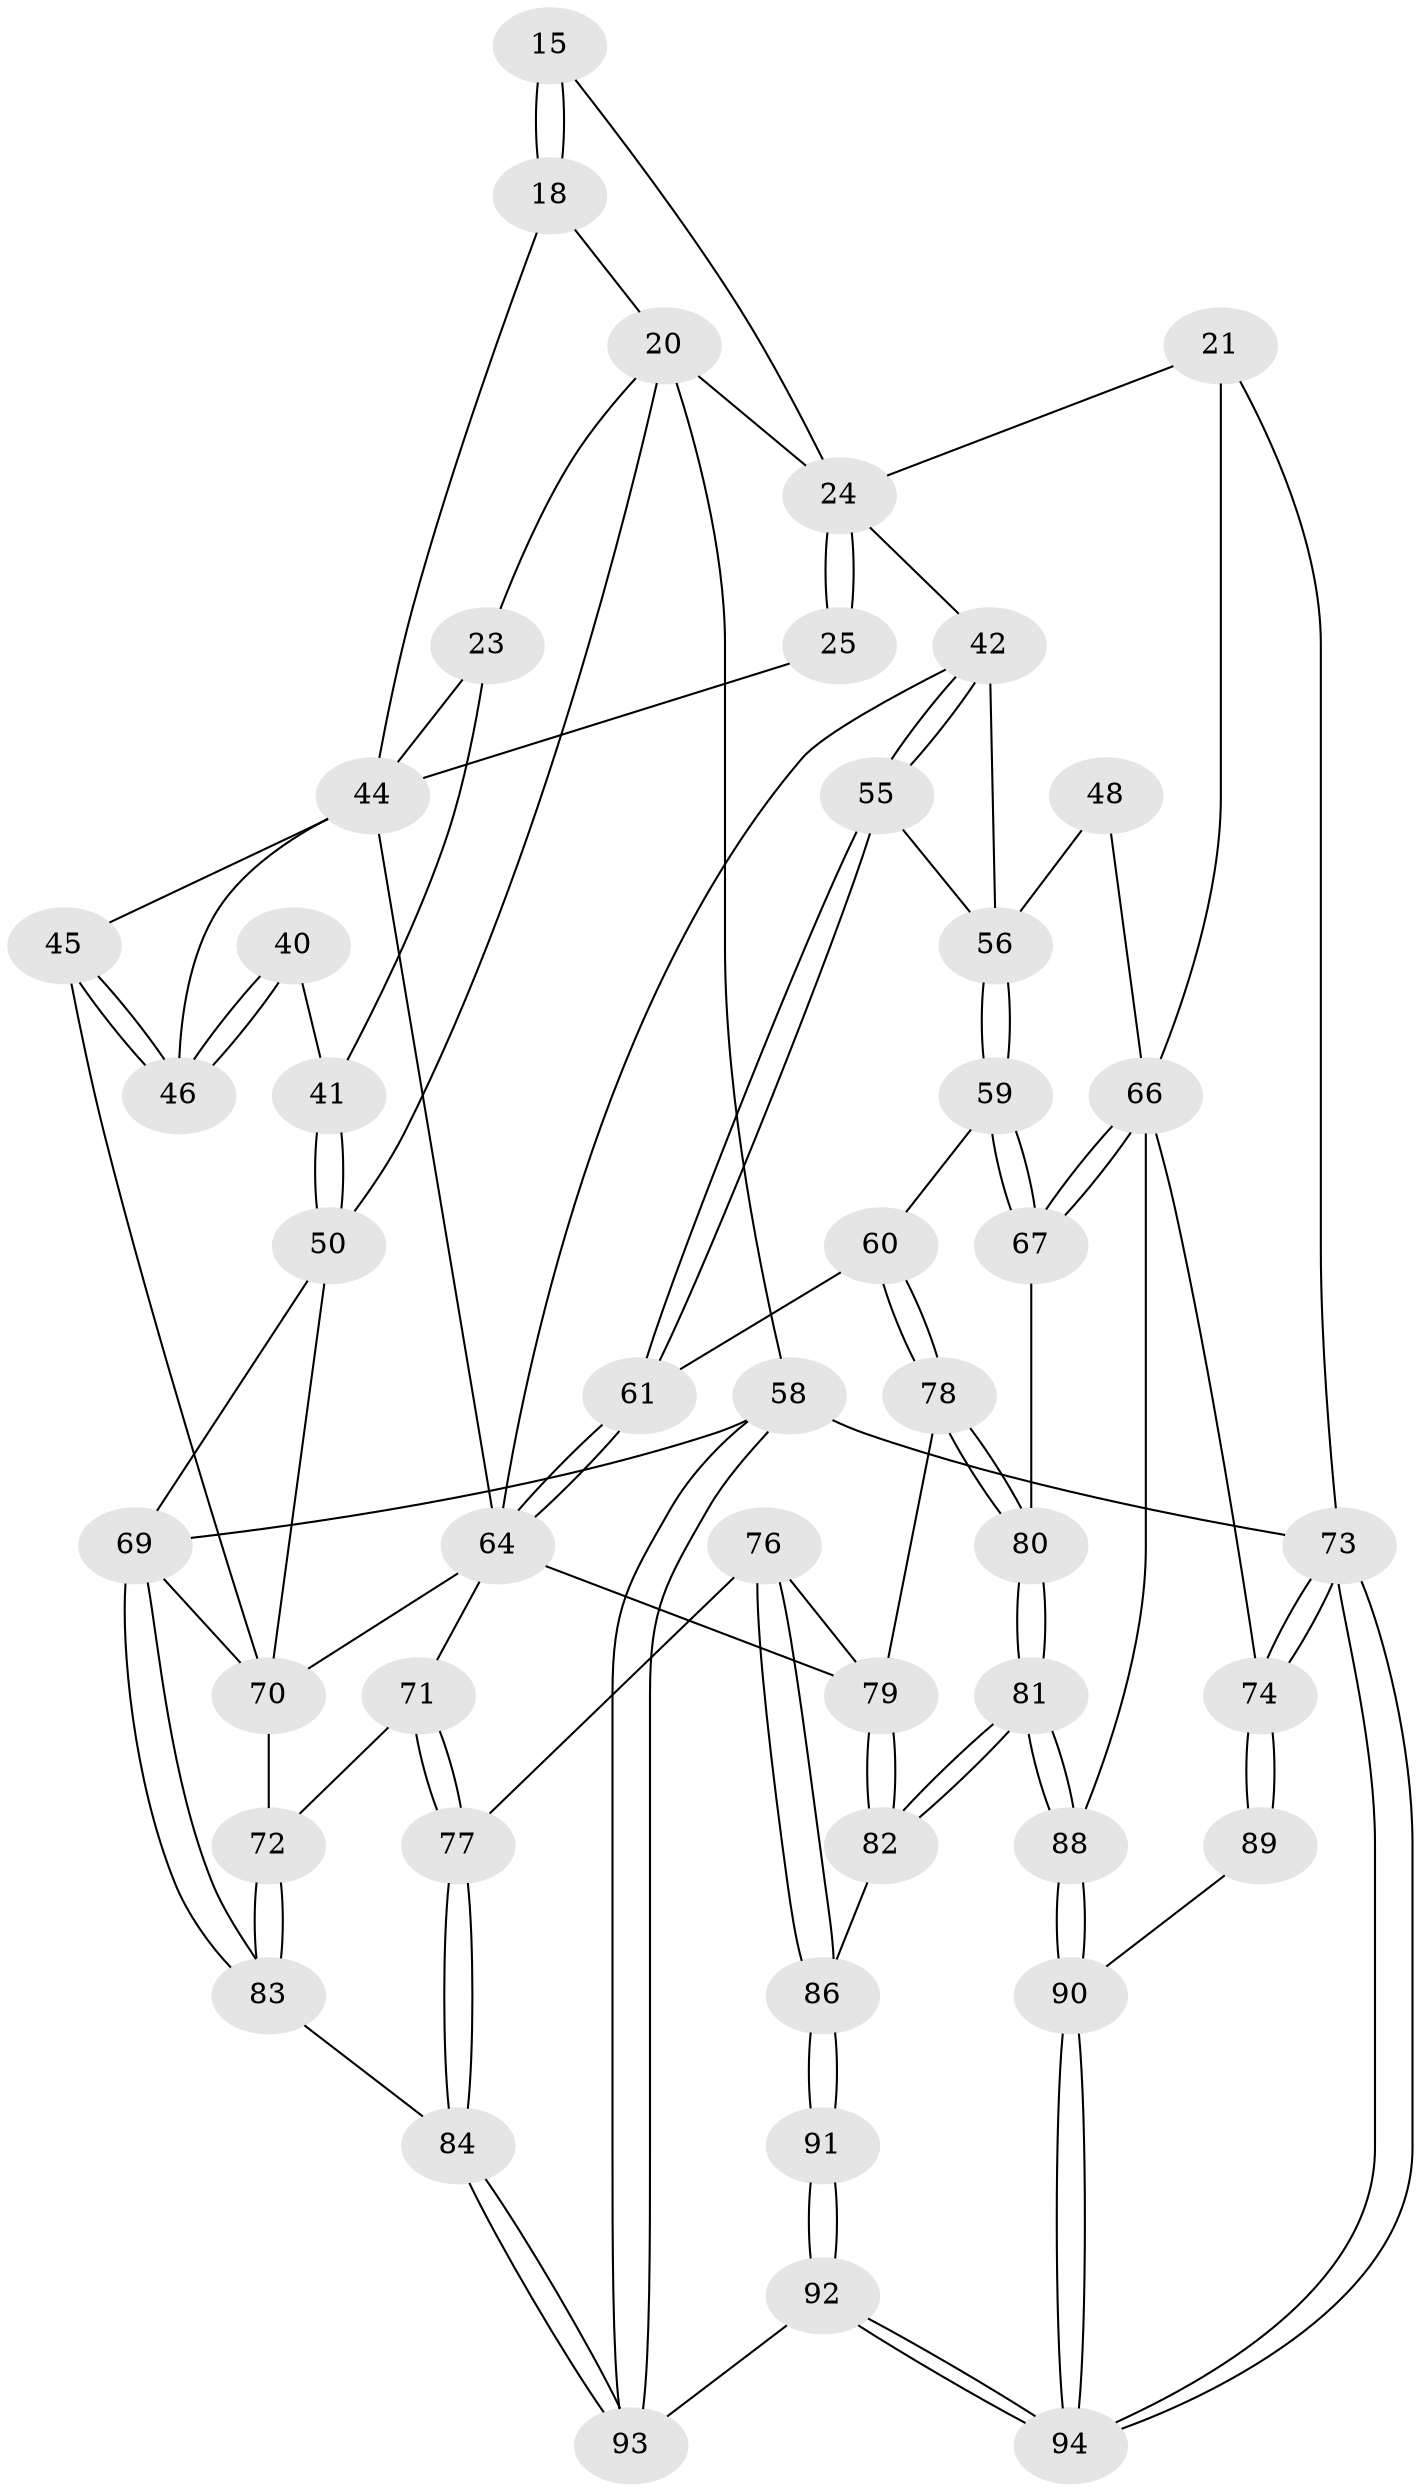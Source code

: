 // original degree distribution, {3: 0.031914893617021274, 6: 0.22340425531914893, 4: 0.22340425531914893, 5: 0.5212765957446809}
// Generated by graph-tools (version 1.1) at 2025/02/03/09/25 05:02:13]
// undirected, 47 vertices, 110 edges
graph export_dot {
graph [start="1"]
  node [color=gray90,style=filled];
  15 [pos="+0.5200997119158342+0.04292366132568693",super="+11"];
  18 [pos="+0.42398881361002383+0.18510758859491827",super="+17"];
  20 [pos="+0.15587545076844492+0.11993873519693882",super="+19+13"];
  21 [pos="+1+0.09017285633192479",super="+8+1"];
  23 [pos="+0.22743891323975313+0.2462941948253129"];
  24 [pos="+0.6917842072403338+0.31002968138412246",super="+9+10+14"];
  25 [pos="+0.5956368598496562+0.23523191068139745"];
  40 [pos="+0.1688627920854926+0.3950374302256771",super="+39"];
  41 [pos="+0.1517849977875251+0.3963664056506666",super="+36"];
  42 [pos="+0.5575314661312881+0.4630888262884271",super="+33"];
  44 [pos="+0.5101900936280364+0.4593014925469751",super="+29+26+28"];
  45 [pos="+0.290723158032084+0.48914433964084314"];
  46 [pos="+0.28793728459563517+0.42323827539559905",super="+38"];
  48 [pos="+0.9083766639583869+0.5269135961448496",super="+31"];
  50 [pos="+0.09984256134587288+0.44807736708771395",super="+49"];
  55 [pos="+0.6912779530382469+0.5371478421094267"];
  56 [pos="+0.8524128167562631+0.5253576056943652",super="+54"];
  58 [pos="+0+1",super="+3"];
  59 [pos="+0.7783448280901771+0.6858911335558419"];
  60 [pos="+0.7712618649455495+0.685319399745579"];
  61 [pos="+0.6931789077129485+0.5589174718946294"];
  64 [pos="+0.5323701436138915+0.7157542873570263",super="+62+43+63"];
  66 [pos="+1+0.751126757571023",super="+65+30"];
  67 [pos="+0.8764641973702102+0.7194316437745799"];
  69 [pos="+0+0.8586675587887036",super="+57+68"];
  70 [pos="+0.22410687289593118+0.7365926069191874",super="+52+53"];
  71 [pos="+0.3270424920947709+0.721199090124359"];
  72 [pos="+0.256030813962089+0.7538911471377229"];
  73 [pos="+1+1",super="+2"];
  74 [pos="+1+0.8734281831646595"];
  76 [pos="+0.5043671692403339+0.8481377951459406"];
  77 [pos="+0.42623090163280175+0.8545023327450718"];
  78 [pos="+0.7695011766981743+0.6868555133052442"];
  79 [pos="+0.6643172480873756+0.7475531277208247",super="+75"];
  80 [pos="+0.7503095318465958+0.8902998801744603"];
  81 [pos="+0.742975249594712+0.9075903218885665"];
  82 [pos="+0.7340178376002952+0.9048632196460603"];
  83 [pos="+0.27564942275238025+0.911046570266758"];
  84 [pos="+0.29054695223461396+0.9229090294385629"];
  86 [pos="+0.5083464479964268+0.855217085518797",super="+85"];
  88 [pos="+0.7471967140142723+0.9115252675714715",super="+87"];
  89 [pos="+0.8735256392516878+0.9606776235758961"];
  90 [pos="+0.7788639720613499+1"];
  91 [pos="+0.5219988942784922+1"];
  92 [pos="+0.5185551068723663+1"];
  93 [pos="+0.3227814092943277+1"];
  94 [pos="+0.7941047468410163+1"];
  15 -- 18 [weight=2];
  15 -- 18;
  15 -- 24 [weight=2];
  18 -- 20;
  18 -- 44 [weight=3];
  20 -- 23;
  20 -- 58 [weight=2];
  20 -- 24;
  20 -- 50;
  21 -- 73 [weight=2];
  21 -- 66 [weight=2];
  21 -- 24;
  23 -- 41;
  23 -- 44;
  24 -- 25 [weight=2];
  24 -- 25;
  24 -- 42;
  25 -- 44;
  40 -- 41 [weight=2];
  40 -- 46 [weight=2];
  40 -- 46;
  41 -- 50 [weight=2];
  41 -- 50;
  42 -- 55;
  42 -- 55;
  42 -- 64;
  42 -- 56;
  44 -- 45;
  44 -- 64;
  44 -- 46;
  45 -- 46;
  45 -- 46;
  45 -- 70;
  48 -- 56 [weight=2];
  48 -- 66 [weight=2];
  50 -- 70;
  50 -- 69;
  55 -- 61;
  55 -- 61;
  55 -- 56;
  56 -- 59;
  56 -- 59;
  58 -- 93;
  58 -- 93;
  58 -- 73 [weight=2];
  58 -- 69;
  59 -- 60;
  59 -- 67;
  59 -- 67;
  60 -- 61;
  60 -- 78;
  60 -- 78;
  61 -- 64;
  61 -- 64;
  64 -- 70;
  64 -- 71;
  64 -- 79;
  66 -- 67;
  66 -- 67;
  66 -- 74;
  66 -- 88;
  67 -- 80;
  69 -- 83;
  69 -- 83;
  69 -- 70 [weight=2];
  70 -- 72;
  71 -- 72;
  71 -- 77;
  71 -- 77;
  72 -- 83;
  72 -- 83;
  73 -- 74;
  73 -- 74;
  73 -- 94;
  73 -- 94;
  74 -- 89;
  74 -- 89;
  76 -- 77;
  76 -- 86;
  76 -- 86;
  76 -- 79;
  77 -- 84;
  77 -- 84;
  78 -- 79;
  78 -- 80;
  78 -- 80;
  79 -- 82;
  79 -- 82;
  80 -- 81;
  80 -- 81;
  81 -- 82;
  81 -- 82;
  81 -- 88;
  81 -- 88;
  82 -- 86;
  83 -- 84;
  84 -- 93;
  84 -- 93;
  86 -- 91 [weight=2];
  86 -- 91;
  88 -- 90;
  88 -- 90;
  89 -- 90;
  90 -- 94;
  90 -- 94;
  91 -- 92;
  91 -- 92;
  92 -- 93;
  92 -- 94;
  92 -- 94;
}
